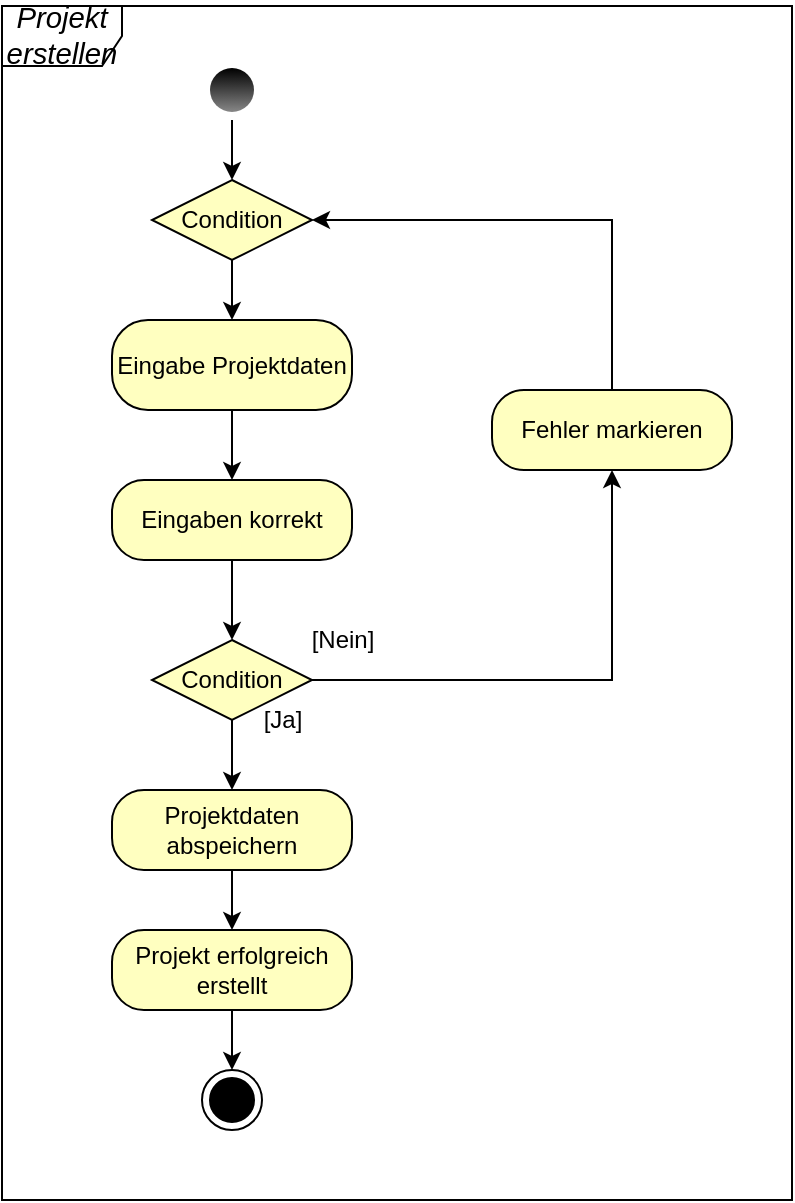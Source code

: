 <mxfile version="13.3.5" type="device"><diagram name="Page-1" id="e7e014a7-5840-1c2e-5031-d8a46d1fe8dd"><mxGraphModel dx="1151" dy="1112" grid="1" gridSize="10" guides="1" tooltips="1" connect="1" arrows="1" fold="1" page="1" pageScale="1" pageWidth="1169" pageHeight="826" background="#ffffff" math="0" shadow="0"><root><mxCell id="0"/><mxCell id="1" parent="0"/><mxCell id="OTc7slQkvgCQ9Ft_FuSA-42" value="&lt;i&gt;&lt;span style=&quot;font-size: 11.0pt ; font-family: &amp;#34;calibri&amp;#34; , sans-serif&quot;&gt;Projekt erstellen&lt;/span&gt;&lt;/i&gt;" style="shape=umlFrame;whiteSpace=wrap;html=1;" vertex="1" parent="1"><mxGeometry x="35" y="63" width="395" height="597" as="geometry"/></mxCell><mxCell id="OTc7slQkvgCQ9Ft_FuSA-41" value="" style="ellipse;html=1;shape=endState;fillColor=#000000;" vertex="1" parent="1"><mxGeometry x="135" y="595" width="30" height="30" as="geometry"/></mxCell><mxCell id="OTc7slQkvgCQ9Ft_FuSA-75" style="edgeStyle=orthogonalEdgeStyle;rounded=0;orthogonalLoop=1;jettySize=auto;html=1;exitX=0.5;exitY=1;exitDx=0;exitDy=0;entryX=0.5;entryY=0;entryDx=0;entryDy=0;strokeColor=#000000;" edge="1" parent="1" source="OTc7slQkvgCQ9Ft_FuSA-43" target="OTc7slQkvgCQ9Ft_FuSA-61"><mxGeometry relative="1" as="geometry"/></mxCell><mxCell id="OTc7slQkvgCQ9Ft_FuSA-43" value="" style="ellipse;html=1;shape=endState;fillColor=#000000;fontStyle=1;strokeColor=none;gradientColor=#878787;" vertex="1" parent="1"><mxGeometry x="135" y="90" width="30" height="30" as="geometry"/></mxCell><mxCell id="OTc7slQkvgCQ9Ft_FuSA-77" style="edgeStyle=orthogonalEdgeStyle;rounded=0;orthogonalLoop=1;jettySize=auto;html=1;exitX=0.5;exitY=1;exitDx=0;exitDy=0;entryX=0.5;entryY=0;entryDx=0;entryDy=0;strokeColor=#000000;" edge="1" parent="1" source="OTc7slQkvgCQ9Ft_FuSA-50" target="OTc7slQkvgCQ9Ft_FuSA-55"><mxGeometry relative="1" as="geometry"/></mxCell><mxCell id="OTc7slQkvgCQ9Ft_FuSA-50" value="Eingabe Projektdaten" style="rounded=1;whiteSpace=wrap;html=1;arcSize=40;fontColor=#000000;fillColor=#ffffc0;" vertex="1" parent="1"><mxGeometry x="90" y="220" width="120" height="45" as="geometry"/></mxCell><mxCell id="OTc7slQkvgCQ9Ft_FuSA-125" style="edgeStyle=orthogonalEdgeStyle;rounded=0;orthogonalLoop=1;jettySize=auto;html=1;exitX=0.5;exitY=1;exitDx=0;exitDy=0;entryX=0.5;entryY=0;entryDx=0;entryDy=0;strokeColor=#000000;" edge="1" parent="1" source="OTc7slQkvgCQ9Ft_FuSA-52" target="OTc7slQkvgCQ9Ft_FuSA-71"><mxGeometry relative="1" as="geometry"/></mxCell><mxCell id="OTc7slQkvgCQ9Ft_FuSA-126" style="edgeStyle=orthogonalEdgeStyle;rounded=0;orthogonalLoop=1;jettySize=auto;html=1;exitX=1;exitY=0.5;exitDx=0;exitDy=0;entryX=0.5;entryY=1;entryDx=0;entryDy=0;strokeColor=#000000;" edge="1" parent="1" source="OTc7slQkvgCQ9Ft_FuSA-52" target="OTc7slQkvgCQ9Ft_FuSA-64"><mxGeometry relative="1" as="geometry"/></mxCell><mxCell id="OTc7slQkvgCQ9Ft_FuSA-52" value="Condition" style="rhombus;whiteSpace=wrap;html=1;fillColor=#ffffc0;" vertex="1" parent="1"><mxGeometry x="110" y="380" width="80" height="40" as="geometry"/></mxCell><mxCell id="OTc7slQkvgCQ9Ft_FuSA-78" style="edgeStyle=orthogonalEdgeStyle;rounded=0;orthogonalLoop=1;jettySize=auto;html=1;exitX=0.5;exitY=1;exitDx=0;exitDy=0;entryX=0.5;entryY=0;entryDx=0;entryDy=0;strokeColor=#000000;" edge="1" parent="1" source="OTc7slQkvgCQ9Ft_FuSA-55" target="OTc7slQkvgCQ9Ft_FuSA-52"><mxGeometry relative="1" as="geometry"/></mxCell><mxCell id="OTc7slQkvgCQ9Ft_FuSA-55" value="Eingaben korrekt" style="rounded=1;whiteSpace=wrap;html=1;arcSize=40;fontColor=#000000;fillColor=#ffffc0;" vertex="1" parent="1"><mxGeometry x="90" y="300" width="120" height="40" as="geometry"/></mxCell><mxCell id="OTc7slQkvgCQ9Ft_FuSA-76" style="edgeStyle=orthogonalEdgeStyle;rounded=0;orthogonalLoop=1;jettySize=auto;html=1;exitX=0.5;exitY=1;exitDx=0;exitDy=0;entryX=0.5;entryY=0;entryDx=0;entryDy=0;strokeColor=#000000;" edge="1" parent="1" source="OTc7slQkvgCQ9Ft_FuSA-61" target="OTc7slQkvgCQ9Ft_FuSA-50"><mxGeometry relative="1" as="geometry"/></mxCell><mxCell id="OTc7slQkvgCQ9Ft_FuSA-61" value="Condition" style="rhombus;whiteSpace=wrap;html=1;fillColor=#ffffc0;" vertex="1" parent="1"><mxGeometry x="110" y="150" width="80" height="40" as="geometry"/></mxCell><mxCell id="OTc7slQkvgCQ9Ft_FuSA-82" style="edgeStyle=orthogonalEdgeStyle;rounded=0;orthogonalLoop=1;jettySize=auto;html=1;exitX=0.5;exitY=0;exitDx=0;exitDy=0;entryX=1;entryY=0.5;entryDx=0;entryDy=0;strokeColor=#000000;" edge="1" parent="1" source="OTc7slQkvgCQ9Ft_FuSA-64" target="OTc7slQkvgCQ9Ft_FuSA-61"><mxGeometry relative="1" as="geometry"/></mxCell><mxCell id="OTc7slQkvgCQ9Ft_FuSA-64" value="Fehler markieren" style="rounded=1;whiteSpace=wrap;html=1;arcSize=40;fontColor=#000000;fillColor=#ffffc0;" vertex="1" parent="1"><mxGeometry x="280" y="255" width="120" height="40" as="geometry"/></mxCell><mxCell id="OTc7slQkvgCQ9Ft_FuSA-88" style="edgeStyle=orthogonalEdgeStyle;rounded=0;orthogonalLoop=1;jettySize=auto;html=1;exitX=0.5;exitY=1;exitDx=0;exitDy=0;entryX=0.5;entryY=0;entryDx=0;entryDy=0;strokeColor=#000000;" edge="1" parent="1" source="OTc7slQkvgCQ9Ft_FuSA-71" target="OTc7slQkvgCQ9Ft_FuSA-72"><mxGeometry relative="1" as="geometry"/></mxCell><mxCell id="OTc7slQkvgCQ9Ft_FuSA-71" value="Projektdaten abspeichern" style="rounded=1;whiteSpace=wrap;html=1;arcSize=40;fontColor=#000000;fillColor=#ffffc0;" vertex="1" parent="1"><mxGeometry x="90" y="455" width="120" height="40" as="geometry"/></mxCell><mxCell id="OTc7slQkvgCQ9Ft_FuSA-89" style="edgeStyle=orthogonalEdgeStyle;rounded=0;orthogonalLoop=1;jettySize=auto;html=1;exitX=0.5;exitY=1;exitDx=0;exitDy=0;entryX=0.5;entryY=0;entryDx=0;entryDy=0;strokeColor=#000000;" edge="1" parent="1" source="OTc7slQkvgCQ9Ft_FuSA-72" target="OTc7slQkvgCQ9Ft_FuSA-41"><mxGeometry relative="1" as="geometry"/></mxCell><mxCell id="OTc7slQkvgCQ9Ft_FuSA-72" value="Projekt erfolgreich erstellt" style="rounded=1;whiteSpace=wrap;html=1;arcSize=40;fontColor=#000000;fillColor=#ffffc0;" vertex="1" parent="1"><mxGeometry x="90" y="525" width="120" height="40" as="geometry"/></mxCell><mxCell id="OTc7slQkvgCQ9Ft_FuSA-90" value="[Ja]" style="text;html=1;align=center;verticalAlign=middle;resizable=0;points=[];autosize=1;" vertex="1" parent="1"><mxGeometry x="160" y="410" width="30" height="20" as="geometry"/></mxCell><mxCell id="OTc7slQkvgCQ9Ft_FuSA-91" value="[Nein]" style="text;html=1;align=center;verticalAlign=middle;resizable=0;points=[];autosize=1;" vertex="1" parent="1"><mxGeometry x="180" y="370" width="50" height="20" as="geometry"/></mxCell></root></mxGraphModel></diagram></mxfile>